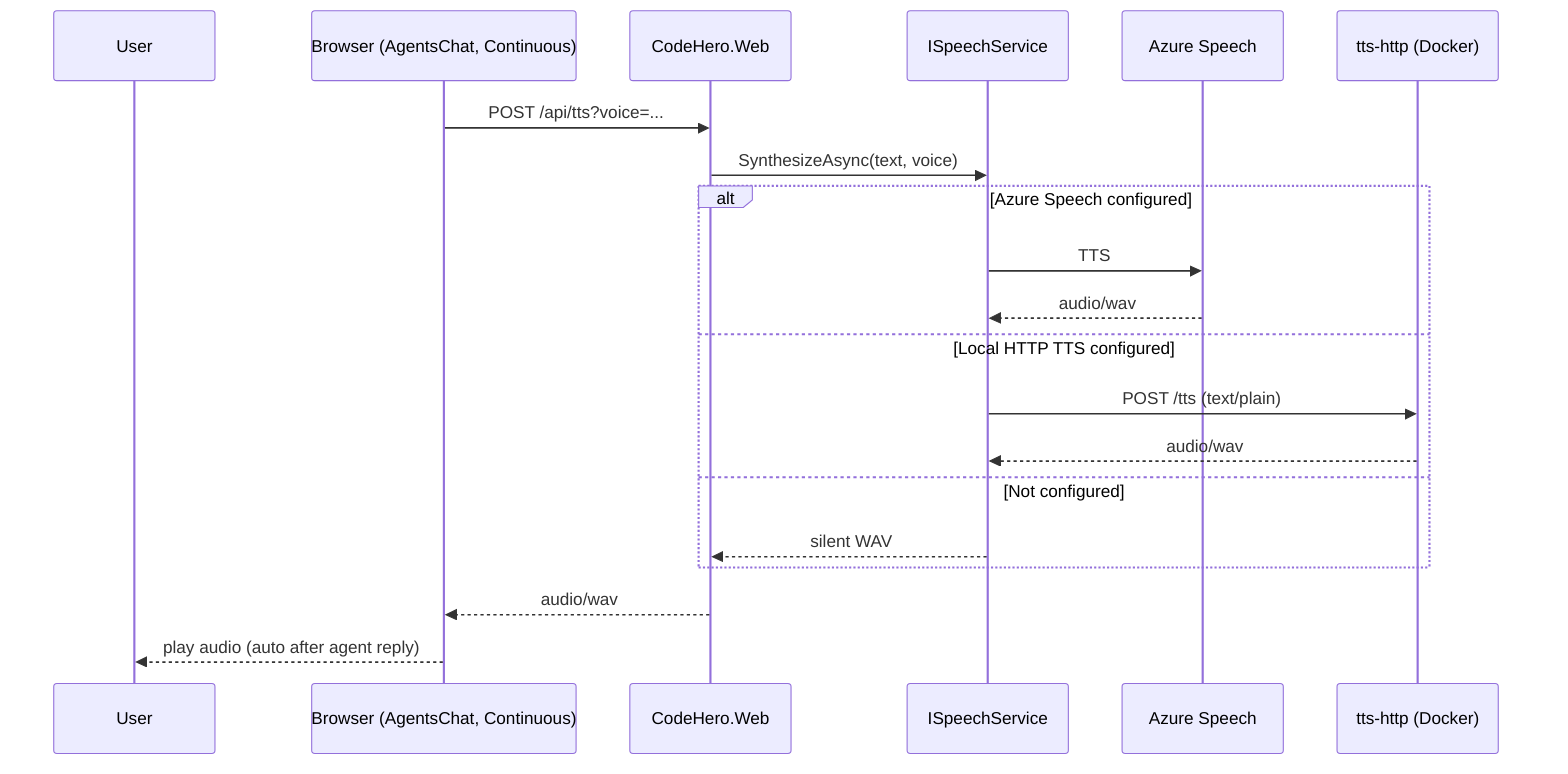 sequenceDiagram
  participant User
  participant Browser as Browser (AgentsChat, Continuous)
  participant Web as CodeHero.Web
  participant Speech as ISpeechService
  participant AzureSpeech as Azure Speech
  participant HttpTts as tts-http (Docker)

  Browser->>Web: POST /api/tts?voice=...
  Web->>Speech: SynthesizeAsync(text, voice)
  alt Azure Speech configured
    Speech->>AzureSpeech: TTS
    AzureSpeech-->>Speech: audio/wav
  else Local HTTP TTS configured
    Speech->>HttpTts: POST /tts (text/plain)
    HttpTts-->>Speech: audio/wav
  else Not configured
    Speech-->>Web: silent WAV
  end
  Web-->>Browser: audio/wav
  Browser-->>User: play audio (auto after agent reply)